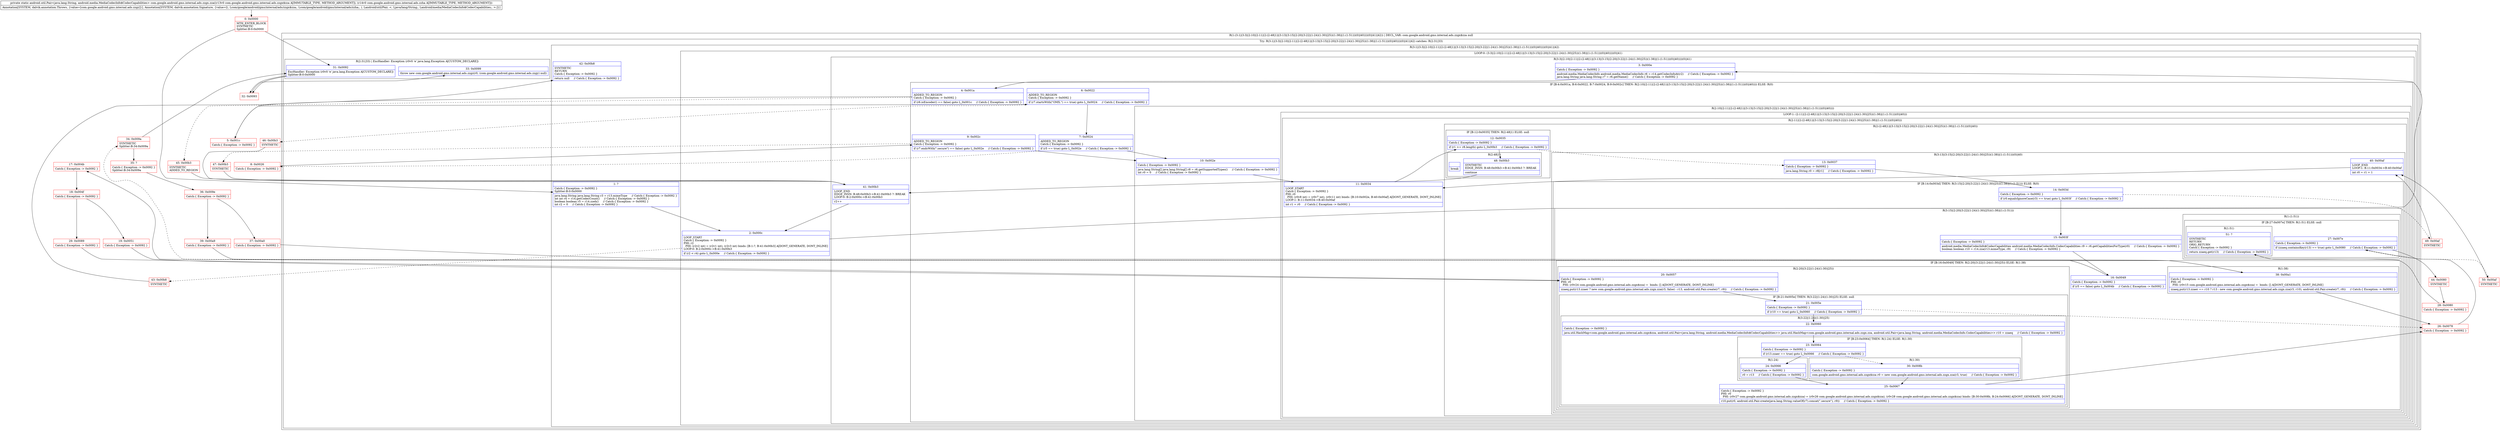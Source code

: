 digraph "CFG forcom.google.android.gms.internal.ads.zzgx.zza(Lcom\/google\/android\/gms\/internal\/ads\/zzgx$zza;Lcom\/google\/android\/gms\/internal\/ads\/zzha;)Landroid\/util\/Pair;" {
subgraph cluster_Region_1362762582 {
label = "R(1:(3:1|(3:3|(2:10|(2:11|(2:(2:48|1)|(3:13|(3:15|(2:20|(3:22|(1:24)(1:30)|25))(1:38)|(1:(1:51)))(0)|40))))(0)|41)|42)) | DECL_VAR: com.google.android.gms.internal.ads.zzgx$zza null\l";
node [shape=record,color=blue];
subgraph cluster_TryCatchRegion_626953137 {
label = "Try: R(3:1|(3:3|(2:10|(2:11|(2:(2:48|1)|(3:13|(3:15|(2:20|(3:22|(1:24)(1:30)|25))(1:38)|(1:(1:51)))(0)|40))))(0)|41)|42) catches: R(2:31|33)";
node [shape=record,color=blue];
subgraph cluster_Region_1388587062 {
label = "R(3:1|(3:3|(2:10|(2:11|(2:(2:48|1)|(3:13|(3:15|(2:20|(3:22|(1:24)(1:30)|25))(1:38)|(1:(1:51)))(0)|40))))(0)|41)|42)";
node [shape=record,color=blue];
Node_1 [shape=record,label="{1\:\ ?|Catch:\{ Exception \-\> 0x0092 \}\lSplitter:B:0:0x0000\l|java.lang.String java.lang.String r3 = r13.mimeType     \/\/ Catch:\{ Exception \-\> 0x0092 \}\lint int r4 = r14.getCodecCount()     \/\/ Catch:\{ Exception \-\> 0x0092 \}\lboolean boolean r5 = r14.zzeh()     \/\/ Catch:\{ Exception \-\> 0x0092 \}\lint r2 = 0     \/\/ Catch:\{ Exception \-\> 0x0092 \}\l}"];
subgraph cluster_LoopRegion_1982014495 {
label = "LOOP:0: (3:3|(2:10|(2:11|(2:(2:48|1)|(3:13|(3:15|(2:20|(3:22|(1:24)(1:30)|25))(1:38)|(1:(1:51)))(0)|40))))(0)|41)";
node [shape=record,color=blue];
Node_2 [shape=record,label="{2\:\ 0x000c|LOOP_START\lCatch:\{ Exception \-\> 0x0092 \}\lPHI: r2 \l  PHI: (r2v2 int) = (r2v1 int), (r2v3 int) binds: [B:1:?, B:41:0x00b3] A[DONT_GENERATE, DONT_INLINE]\lLOOP:0: B:2:0x000c\-\>B:41:0x00b3\l|if (r2 \< r4) goto L_0x000e     \/\/ Catch:\{ Exception \-\> 0x0092 \}\l}"];
subgraph cluster_Region_1327473756 {
label = "R(3:3|(2:10|(2:11|(2:(2:48|1)|(3:13|(3:15|(2:20|(3:22|(1:24)(1:30)|25))(1:38)|(1:(1:51)))(0)|40))))(0)|41)";
node [shape=record,color=blue];
Node_3 [shape=record,label="{3\:\ 0x000e|Catch:\{ Exception \-\> 0x0092 \}\l|android.media.MediaCodecInfo android.media.MediaCodecInfo r6 = r14.getCodecInfoAt(r2)     \/\/ Catch:\{ Exception \-\> 0x0092 \}\ljava.lang.String java.lang.String r7 = r6.getName()     \/\/ Catch:\{ Exception \-\> 0x0092 \}\l}"];
subgraph cluster_IfRegion_206331165 {
label = "IF [B:4:0x001a, B:6:0x0022, B:7:0x0024, B:9:0x002c] THEN: R(2:10|(2:11|(2:(2:48|1)|(3:13|(3:15|(2:20|(3:22|(1:24)(1:30)|25))(1:38)|(1:(1:51)))(0)|40)))) ELSE: R(0)";
node [shape=record,color=blue];
Node_4 [shape=record,label="{4\:\ 0x001a|ADDED_TO_REGION\lCatch:\{ Exception \-\> 0x0092 \}\l|if (r6.isEncoder() == false) goto L_0x001c     \/\/ Catch:\{ Exception \-\> 0x0092 \}\l}"];
Node_6 [shape=record,label="{6\:\ 0x0022|ADDED_TO_REGION\lCatch:\{ Exception \-\> 0x0092 \}\l|if (r7.startsWith(\"OMX.\") == true) goto L_0x0024     \/\/ Catch:\{ Exception \-\> 0x0092 \}\l}"];
Node_7 [shape=record,label="{7\:\ 0x0024|ADDED_TO_REGION\lCatch:\{ Exception \-\> 0x0092 \}\l|if (r5 == true) goto L_0x002e     \/\/ Catch:\{ Exception \-\> 0x0092 \}\l}"];
Node_9 [shape=record,label="{9\:\ 0x002c|ADDED_TO_REGION\lCatch:\{ Exception \-\> 0x0092 \}\l|if (r7.endsWith(\".secure\") == false) goto L_0x002e     \/\/ Catch:\{ Exception \-\> 0x0092 \}\l}"];
subgraph cluster_Region_544432764 {
label = "R(2:10|(2:11|(2:(2:48|1)|(3:13|(3:15|(2:20|(3:22|(1:24)(1:30)|25))(1:38)|(1:(1:51)))(0)|40))))";
node [shape=record,color=blue];
Node_10 [shape=record,label="{10\:\ 0x002e|Catch:\{ Exception \-\> 0x0092 \}\l|java.lang.String[] java.lang.String[] r8 = r6.getSupportedTypes()     \/\/ Catch:\{ Exception \-\> 0x0092 \}\lint r0 = 0     \/\/ Catch:\{ Exception \-\> 0x0092 \}\l}"];
subgraph cluster_LoopRegion_66719807 {
label = "LOOP:1: (2:11|(2:(2:48|1)|(3:13|(3:15|(2:20|(3:22|(1:24)(1:30)|25))(1:38)|(1:(1:51)))(0)|40)))";
node [shape=record,color=blue];
subgraph cluster_Region_1342971680 {
label = "R(2:11|(2:(2:48|1)|(3:13|(3:15|(2:20|(3:22|(1:24)(1:30)|25))(1:38)|(1:(1:51)))(0)|40)))";
node [shape=record,color=blue];
Node_11 [shape=record,label="{11\:\ 0x0034|LOOP_START\lCatch:\{ Exception \-\> 0x0092 \}\lPHI: r0 \l  PHI: (r0v8 int) = (r0v7 int), (r0v11 int) binds: [B:10:0x002e, B:40:0x00af] A[DONT_GENERATE, DONT_INLINE]\lLOOP:1: B:11:0x0034\-\>B:40:0x00af\l|int r1 = r0     \/\/ Catch:\{ Exception \-\> 0x0092 \}\l}"];
subgraph cluster_Region_50642386 {
label = "R(2:(2:48|1)|(3:13|(3:15|(2:20|(3:22|(1:24)(1:30)|25))(1:38)|(1:(1:51)))(0)|40))";
node [shape=record,color=blue];
subgraph cluster_IfRegion_1859504856 {
label = "IF [B:12:0x0035] THEN: R(2:48|1) ELSE: null";
node [shape=record,color=blue];
Node_12 [shape=record,label="{12\:\ 0x0035|Catch:\{ Exception \-\> 0x0092 \}\l|if (r1 \>= r8.length) goto L_0x00b3     \/\/ Catch:\{ Exception \-\> 0x0092 \}\l}"];
subgraph cluster_Region_40232527 {
label = "R(2:48|1)";
node [shape=record,color=blue];
Node_48 [shape=record,label="{48\:\ 0x00b3|SYNTHETIC\lEDGE_INSN: B:48:0x00b3\-\>B:41:0x00b3 ?: BREAK  \l|continue\l}"];
Node_InsnContainer_1404561073 [shape=record,label="{|break\l}"];
}
}
subgraph cluster_Region_1435383292 {
label = "R(3:13|(3:15|(2:20|(3:22|(1:24)(1:30)|25))(1:38)|(1:(1:51)))(0)|40)";
node [shape=record,color=blue];
Node_13 [shape=record,label="{13\:\ 0x0037|Catch:\{ Exception \-\> 0x0092 \}\l|java.lang.String r0 = r8[r1]     \/\/ Catch:\{ Exception \-\> 0x0092 \}\l}"];
subgraph cluster_IfRegion_829941250 {
label = "IF [B:14:0x003d] THEN: R(3:15|(2:20|(3:22|(1:24)(1:30)|25))(1:38)|(1:(1:51))) ELSE: R(0)";
node [shape=record,color=blue];
Node_14 [shape=record,label="{14\:\ 0x003d|Catch:\{ Exception \-\> 0x0092 \}\l|if (r0.equalsIgnoreCase(r3) == true) goto L_0x003f     \/\/ Catch:\{ Exception \-\> 0x0092 \}\l}"];
subgraph cluster_Region_1320773594 {
label = "R(3:15|(2:20|(3:22|(1:24)(1:30)|25))(1:38)|(1:(1:51)))";
node [shape=record,color=blue];
Node_15 [shape=record,label="{15\:\ 0x003f|Catch:\{ Exception \-\> 0x0092 \}\l|android.media.MediaCodecInfo$CodecCapabilities android.media.MediaCodecInfo.CodecCapabilities r9 = r6.getCapabilitiesForType(r0)     \/\/ Catch:\{ Exception \-\> 0x0092 \}\lboolean boolean r10 = r14.zza(r13.mimeType, r9)     \/\/ Catch:\{ Exception \-\> 0x0092 \}\l}"];
subgraph cluster_IfRegion_1661874161 {
label = "IF [B:16:0x0049] THEN: R(2:20|(3:22|(1:24)(1:30)|25)) ELSE: R(1:38)";
node [shape=record,color=blue];
Node_16 [shape=record,label="{16\:\ 0x0049|Catch:\{ Exception \-\> 0x0092 \}\l|if (r5 == false) goto L_0x004b     \/\/ Catch:\{ Exception \-\> 0x0092 \}\l}"];
subgraph cluster_Region_2013282980 {
label = "R(2:20|(3:22|(1:24)(1:30)|25))";
node [shape=record,color=blue];
Node_20 [shape=record,label="{20\:\ 0x0057|Catch:\{ Exception \-\> 0x0092 \}\lPHI: r0 \l  PHI: (r0v24 com.google.android.gms.internal.ads.zzgx$zza) =  binds: [] A[DONT_GENERATE, DONT_INLINE]\l|zzaeq.put(r13.zzaer ? new com.google.android.gms.internal.ads.zzgx.zza(r3, false) : r13, android.util.Pair.create(r7, r9))     \/\/ Catch:\{ Exception \-\> 0x0092 \}\l}"];
subgraph cluster_IfRegion_1503522058 {
label = "IF [B:21:0x005e] THEN: R(3:22|(1:24)(1:30)|25) ELSE: null";
node [shape=record,color=blue];
Node_21 [shape=record,label="{21\:\ 0x005e|Catch:\{ Exception \-\> 0x0092 \}\l|if (r10 == true) goto L_0x0060     \/\/ Catch:\{ Exception \-\> 0x0092 \}\l}"];
subgraph cluster_Region_1557833819 {
label = "R(3:22|(1:24)(1:30)|25)";
node [shape=record,color=blue];
Node_22 [shape=record,label="{22\:\ 0x0060|Catch:\{ Exception \-\> 0x0092 \}\l|java.util.HashMap\<com.google.android.gms.internal.ads.zzgx$zza, android.util.Pair\<java.lang.String, android.media.MediaCodecInfo$CodecCapabilities\>\> java.util.HashMap\<com.google.android.gms.internal.ads.zzgx.zza, android.util.Pair\<java.lang.String, android.media.MediaCodecInfo.CodecCapabilities\>\> r10 = zzaeq     \/\/ Catch:\{ Exception \-\> 0x0092 \}\l}"];
subgraph cluster_IfRegion_2060048 {
label = "IF [B:23:0x0064] THEN: R(1:24) ELSE: R(1:30)";
node [shape=record,color=blue];
Node_23 [shape=record,label="{23\:\ 0x0064|Catch:\{ Exception \-\> 0x0092 \}\l|if (r13.zzaer == true) goto L_0x0066     \/\/ Catch:\{ Exception \-\> 0x0092 \}\l}"];
subgraph cluster_Region_425623531 {
label = "R(1:24)";
node [shape=record,color=blue];
Node_24 [shape=record,label="{24\:\ 0x0066|Catch:\{ Exception \-\> 0x0092 \}\l|r0 = r13     \/\/ Catch:\{ Exception \-\> 0x0092 \}\l}"];
}
subgraph cluster_Region_186418747 {
label = "R(1:30)";
node [shape=record,color=blue];
Node_30 [shape=record,label="{30\:\ 0x008b|Catch:\{ Exception \-\> 0x0092 \}\l|com.google.android.gms.internal.ads.zzgx$zza r0 = new com.google.android.gms.internal.ads.zzgx.zza(r3, true)     \/\/ Catch:\{ Exception \-\> 0x0092 \}\l}"];
}
}
Node_25 [shape=record,label="{25\:\ 0x0067|Catch:\{ Exception \-\> 0x0092 \}\lPHI: r0 \l  PHI: (r0v27 com.google.android.gms.internal.ads.zzgx$zza) = (r0v26 com.google.android.gms.internal.ads.zzgx$zza), (r0v28 com.google.android.gms.internal.ads.zzgx$zza) binds: [B:30:0x008b, B:24:0x0066] A[DONT_GENERATE, DONT_INLINE]\l|r10.put(r0, android.util.Pair.create(java.lang.String.valueOf(r7).concat(\".secure\"), r9))     \/\/ Catch:\{ Exception \-\> 0x0092 \}\l}"];
}
}
}
subgraph cluster_Region_2028636918 {
label = "R(1:38)";
node [shape=record,color=blue];
Node_38 [shape=record,label="{38\:\ 0x00a1|Catch:\{ Exception \-\> 0x0092 \}\lPHI: r0 \l  PHI: (r0v15 com.google.android.gms.internal.ads.zzgx$zza) =  binds: [] A[DONT_GENERATE, DONT_INLINE]\l|zzaeq.put(r13.zzaer == r10 ? r13 : new com.google.android.gms.internal.ads.zzgx.zza(r3, r10), android.util.Pair.create(r7, r9))     \/\/ Catch:\{ Exception \-\> 0x0092 \}\l}"];
}
}
subgraph cluster_Region_643016940 {
label = "R(1:(1:51))";
node [shape=record,color=blue];
subgraph cluster_IfRegion_187266551 {
label = "IF [B:27:0x007e] THEN: R(1:51) ELSE: null";
node [shape=record,color=blue];
Node_27 [shape=record,label="{27\:\ 0x007e|Catch:\{ Exception \-\> 0x0092 \}\l|if (zzaeq.containsKey(r13) == true) goto L_0x0080     \/\/ Catch:\{ Exception \-\> 0x0092 \}\l}"];
subgraph cluster_Region_1741129805 {
label = "R(1:51)";
node [shape=record,color=blue];
Node_51 [shape=record,label="{51\:\ ?|SYNTHETIC\lRETURN\lORIG_RETURN\lCatch:\{ Exception \-\> 0x0092 \}\l|return zzaeq.get(r13)     \/\/ Catch:\{ Exception \-\> 0x0092 \}\l}"];
}
}
}
}
subgraph cluster_Region_475733066 {
label = "R(0)";
node [shape=record,color=blue];
}
}
Node_40 [shape=record,label="{40\:\ 0x00af|LOOP_END\lLOOP:1: B:11:0x0034\-\>B:40:0x00af\l|int r0 = r1 + 1\l}"];
}
}
}
}
}
subgraph cluster_Region_661963749 {
label = "R(0)";
node [shape=record,color=blue];
}
}
Node_41 [shape=record,label="{41\:\ 0x00b3|LOOP_END\lEDGE_INSN: B:48:0x00b3\-\>B:41:0x00b3 ?: BREAK  \lLOOP:0: B:2:0x000c\-\>B:41:0x00b3\l|r2++\l}"];
}
}
Node_42 [shape=record,label="{42\:\ 0x00b8|SYNTHETIC\lRETURN\lCatch:\{ Exception \-\> 0x0092 \}\l|return null     \/\/ Catch:\{ Exception \-\> 0x0092 \}\l}"];
}
subgraph cluster_Region_1731365937 {
label = "R(2:31|33) | ExcHandler: Exception (r0v0 'e' java.lang.Exception A[CUSTOM_DECLARE])\l";
node [shape=record,color=blue];
Node_31 [shape=record,label="{31\:\ 0x0092|ExcHandler: Exception (r0v0 'e' java.lang.Exception A[CUSTOM_DECLARE])\lSplitter:B:0:0x0000\l}"];
Node_33 [shape=record,label="{33\:\ 0x0099|throw new com.google.android.gms.internal.ads.zzgz(r0, (com.google.android.gms.internal.ads.zzgy) null)\l}"];
}
}
}
subgraph cluster_Region_1731365937 {
label = "R(2:31|33) | ExcHandler: Exception (r0v0 'e' java.lang.Exception A[CUSTOM_DECLARE])\l";
node [shape=record,color=blue];
Node_31 [shape=record,label="{31\:\ 0x0092|ExcHandler: Exception (r0v0 'e' java.lang.Exception A[CUSTOM_DECLARE])\lSplitter:B:0:0x0000\l}"];
Node_33 [shape=record,label="{33\:\ 0x0099|throw new com.google.android.gms.internal.ads.zzgz(r0, (com.google.android.gms.internal.ads.zzgy) null)\l}"];
}
Node_0 [shape=record,color=red,label="{0\:\ 0x0000|MTH_ENTER_BLOCK\lSYNTHETIC\lSplitter:B:0:0x0000\l}"];
Node_5 [shape=record,color=red,label="{5\:\ 0x001c|Catch:\{ Exception \-\> 0x0092 \}\l}"];
Node_8 [shape=record,color=red,label="{8\:\ 0x0026|Catch:\{ Exception \-\> 0x0092 \}\l}"];
Node_17 [shape=record,color=red,label="{17\:\ 0x004b|Catch:\{ Exception \-\> 0x0092 \}\l}"];
Node_18 [shape=record,color=red,label="{18\:\ 0x004f|Catch:\{ Exception \-\> 0x0092 \}\l}"];
Node_19 [shape=record,color=red,label="{19\:\ 0x0051|Catch:\{ Exception \-\> 0x0092 \}\l}"];
Node_26 [shape=record,color=red,label="{26\:\ 0x0078|Catch:\{ Exception \-\> 0x0092 \}\l}"];
Node_28 [shape=record,color=red,label="{28\:\ 0x0080|Catch:\{ Exception \-\> 0x0092 \}\l}"];
Node_29 [shape=record,color=red,label="{29\:\ 0x0089|Catch:\{ Exception \-\> 0x0092 \}\l}"];
Node_32 [shape=record,color=red,label="{32\:\ 0x0093}"];
Node_34 [shape=record,color=red,label="{34\:\ 0x009a|SYNTHETIC\lSplitter:B:34:0x009a\l}"];
Node_35 [shape=record,color=red,label="{35\:\ ?|Catch:\{ Exception \-\> 0x0092 \}\lSplitter:B:34:0x009a\l}"];
Node_36 [shape=record,color=red,label="{36\:\ 0x009e|Catch:\{ Exception \-\> 0x0092 \}\l}"];
Node_37 [shape=record,color=red,label="{37\:\ 0x00a0|Catch:\{ Exception \-\> 0x0092 \}\l}"];
Node_39 [shape=record,color=red,label="{39\:\ 0x00a9|Catch:\{ Exception \-\> 0x0092 \}\l}"];
Node_43 [shape=record,color=red,label="{43\:\ 0x00b8|SYNTHETIC\l}"];
Node_44 [shape=record,color=red,label="{44\:\ 0x0080|SYNTHETIC\l}"];
Node_45 [shape=record,color=red,label="{45\:\ 0x00b3|SYNTHETIC\lADDED_TO_REGION\l}"];
Node_46 [shape=record,color=red,label="{46\:\ 0x00b3|SYNTHETIC\l}"];
Node_47 [shape=record,color=red,label="{47\:\ 0x00b3|SYNTHETIC\l}"];
Node_49 [shape=record,color=red,label="{49\:\ 0x00af|SYNTHETIC\l}"];
Node_50 [shape=record,color=red,label="{50\:\ 0x00af|SYNTHETIC\l}"];
MethodNode[shape=record,label="{private static android.util.Pair\<java.lang.String, android.media.MediaCodecInfo$CodecCapabilities\> com.google.android.gms.internal.ads.zzgx.zza((r13v0 com.google.android.gms.internal.ads.zzgx$zza A[IMMUTABLE_TYPE, METHOD_ARGUMENT]), (r14v0 com.google.android.gms.internal.ads.zzha A[IMMUTABLE_TYPE, METHOD_ARGUMENT]))  | Annotation[SYSTEM, dalvik.annotation.Throws, \{value=[com.google.android.gms.internal.ads.zzgz]\}], Annotation[SYSTEM, dalvik.annotation.Signature, \{value=[(, Lcom\/google\/android\/gms\/internal\/ads\/zzgx$zza;, Lcom\/google\/android\/gms\/internal\/ads\/zzha;, ), Landroid\/util\/Pair, \<, Ljava\/lang\/String;, Landroid\/media\/MediaCodecInfo$CodecCapabilities;, \>;]\}]\l}"];
MethodNode -> Node_0;
Node_1 -> Node_2;
Node_2 -> Node_3;
Node_2 -> Node_43[style=dashed];
Node_3 -> Node_4;
Node_4 -> Node_5;
Node_4 -> Node_45[style=dashed];
Node_6 -> Node_7;
Node_6 -> Node_46[style=dashed];
Node_7 -> Node_8[style=dashed];
Node_7 -> Node_10;
Node_9 -> Node_10;
Node_9 -> Node_47[style=dashed];
Node_10 -> Node_11;
Node_11 -> Node_12;
Node_12 -> Node_13[style=dashed];
Node_12 -> Node_48;
Node_48 -> Node_41;
Node_13 -> Node_14;
Node_14 -> Node_15;
Node_14 -> Node_49[style=dashed];
Node_15 -> Node_16;
Node_16 -> Node_17;
Node_16 -> Node_34[style=dashed];
Node_20 -> Node_21;
Node_21 -> Node_22;
Node_21 -> Node_26[style=dashed];
Node_22 -> Node_23;
Node_23 -> Node_24;
Node_23 -> Node_30[style=dashed];
Node_24 -> Node_25;
Node_30 -> Node_25;
Node_25 -> Node_26;
Node_38 -> Node_26;
Node_27 -> Node_44;
Node_27 -> Node_50[style=dashed];
Node_40 -> Node_11;
Node_41 -> Node_2;
Node_31 -> Node_32;
Node_31 -> Node_32;
Node_0 -> Node_1;
Node_0 -> Node_31;
Node_5 -> Node_6;
Node_8 -> Node_9;
Node_17 -> Node_18;
Node_18 -> Node_19;
Node_18 -> Node_29;
Node_19 -> Node_20;
Node_26 -> Node_27;
Node_28 -> Node_51;
Node_29 -> Node_20;
Node_32 -> Node_33;
Node_34 -> Node_35;
Node_34 -> Node_31;
Node_35 -> Node_36;
Node_36 -> Node_37;
Node_36 -> Node_39;
Node_37 -> Node_38;
Node_39 -> Node_38;
Node_43 -> Node_42;
Node_44 -> Node_28;
Node_45 -> Node_41;
Node_46 -> Node_41;
Node_47 -> Node_41;
Node_49 -> Node_40;
Node_50 -> Node_40;
}

